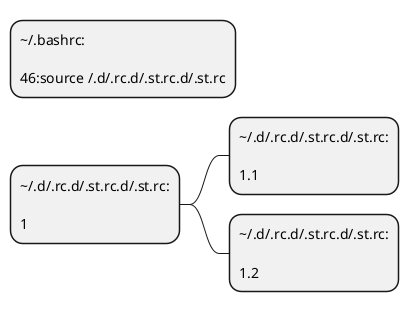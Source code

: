@startmindmap
*:\~/.bashrc:

46:source ~/.d/.rc.d/.st.rc.d/.st.rc;

*:\~/.d/.rc.d/.st.rc.d/.st.rc:

1;
**:\~/.d/.rc.d/.st.rc.d/.st.rc:

1.1;
**:\~/.d/.rc.d/.st.rc.d/.st.rc:

1.2;

@endmindmap
